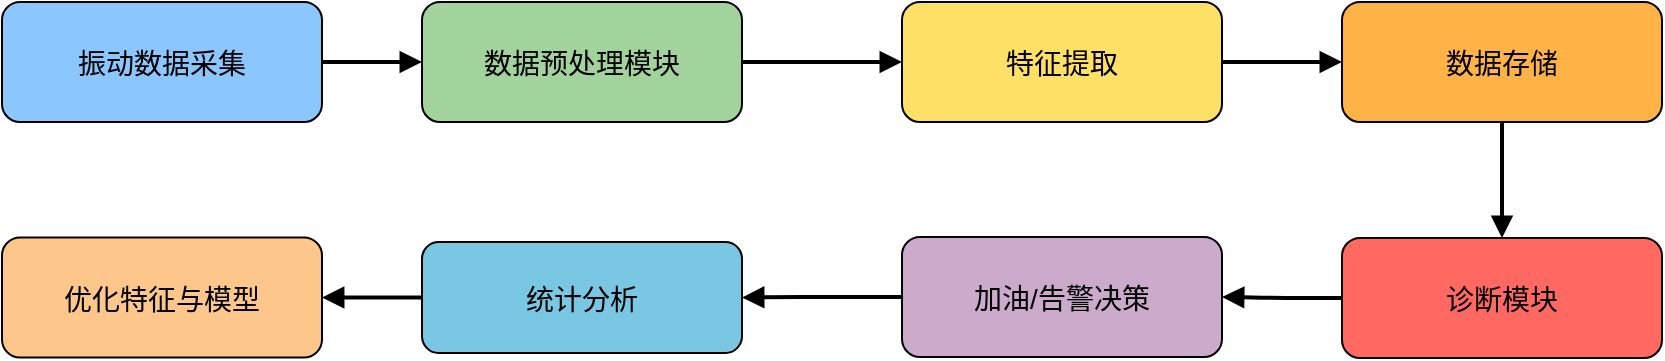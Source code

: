 <mxfile version="28.2.0">
  <diagram name="振动润滑异常诊断流程图" id="flowchart1">
    <mxGraphModel dx="1546" dy="828" grid="1" gridSize="10" guides="1" tooltips="1" connect="1" arrows="1" fold="1" page="1" pageScale="1" pageWidth="827" pageHeight="1169" math="0" shadow="0">
      <root>
        <mxCell id="0" />
        <mxCell id="1" parent="0" />
        <mxCell id="2" value="振动数据采集" style="rounded=1;fillColor=#8CC6FF;fontSize=14;fontColor=#000000;" parent="1" vertex="1">
          <mxGeometry x="60" y="60" width="160" height="60" as="geometry" />
        </mxCell>
        <mxCell id="3" value="数据预处理模块" style="rounded=1;fillColor=#A2D39C;fontSize=14;fontColor=#000000;" parent="1" vertex="1">
          <mxGeometry x="270" y="60" width="160" height="60" as="geometry" />
        </mxCell>
        <mxCell id="4" value="特征提取" style="rounded=1;fillColor=#FFE066;fontSize=14;fontColor=#000000;" parent="1" vertex="1">
          <mxGeometry x="510" y="60" width="160" height="60" as="geometry" />
        </mxCell>
        <mxCell id="5" value="数据存储" style="rounded=1;fillColor=#FFB347;fontSize=14;fontColor=#000000;" parent="1" vertex="1">
          <mxGeometry x="730" y="60" width="160" height="60" as="geometry" />
        </mxCell>
        <mxCell id="6" value="诊断模块" style="rounded=1;fillColor=#FF6961;fontSize=14;fontColor=#000000;" parent="1" vertex="1">
          <mxGeometry x="730" y="178" width="160" height="60" as="geometry" />
        </mxCell>
        <mxCell id="7" value="加油/告警决策" style="rounded=1;fillColor=#CBAACB;fontSize=14;fontColor=#000000;" parent="1" vertex="1">
          <mxGeometry x="510" y="177.5" width="160" height="60" as="geometry" />
        </mxCell>
        <mxCell id="8" value="统计分析" style="rounded=1;fillColor=#79C7E3;fontSize=14;fontColor=#000000;" parent="1" vertex="1">
          <mxGeometry x="270" y="180" width="160" height="55.5" as="geometry" />
        </mxCell>
        <mxCell id="9" value="优化特征与模型" style="rounded=1;fillColor=#FDC68A;fontSize=14;fontColor=#000000;" parent="1" vertex="1">
          <mxGeometry x="60" y="177.75" width="160" height="60" as="geometry" />
        </mxCell>
        <mxCell id="10" style="edgeStyle=orthogonalEdgeStyle;endArrow=block;strokeWidth=2;" parent="1" source="2" target="3" edge="1">
          <mxGeometry relative="1" as="geometry" />
        </mxCell>
        <mxCell id="11" style="edgeStyle=orthogonalEdgeStyle;endArrow=block;strokeWidth=2;" parent="1" source="3" target="4" edge="1">
          <mxGeometry relative="1" as="geometry" />
        </mxCell>
        <mxCell id="12" style="edgeStyle=orthogonalEdgeStyle;endArrow=block;strokeWidth=2;" parent="1" source="4" target="5" edge="1">
          <mxGeometry relative="1" as="geometry" />
        </mxCell>
        <mxCell id="13" style="edgeStyle=orthogonalEdgeStyle;endArrow=block;strokeWidth=2;" parent="1" source="5" target="6" edge="1">
          <mxGeometry relative="1" as="geometry" />
        </mxCell>
        <mxCell id="14" style="edgeStyle=orthogonalEdgeStyle;endArrow=block;strokeWidth=2;" parent="1" source="6" target="7" edge="1">
          <mxGeometry relative="1" as="geometry" />
        </mxCell>
        <mxCell id="15" style="edgeStyle=orthogonalEdgeStyle;endArrow=block;strokeWidth=2;" parent="1" source="7" target="8" edge="1">
          <mxGeometry relative="1" as="geometry" />
        </mxCell>
        <mxCell id="16" style="edgeStyle=orthogonalEdgeStyle;endArrow=block;strokeWidth=2;" parent="1" source="8" target="9" edge="1">
          <mxGeometry relative="1" as="geometry" />
        </mxCell>
      </root>
    </mxGraphModel>
  </diagram>
</mxfile>
